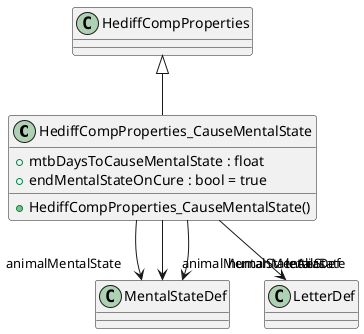@startuml
class HediffCompProperties_CauseMentalState {
    + mtbDaysToCauseMentalState : float
    + endMentalStateOnCure : bool = true
    + HediffCompProperties_CauseMentalState()
}
HediffCompProperties <|-- HediffCompProperties_CauseMentalState
HediffCompProperties_CauseMentalState --> "animalMentalState" MentalStateDef
HediffCompProperties_CauseMentalState --> "animalMentalStateAlias" MentalStateDef
HediffCompProperties_CauseMentalState --> "humanMentalState" MentalStateDef
HediffCompProperties_CauseMentalState --> "letterDef" LetterDef
@enduml
